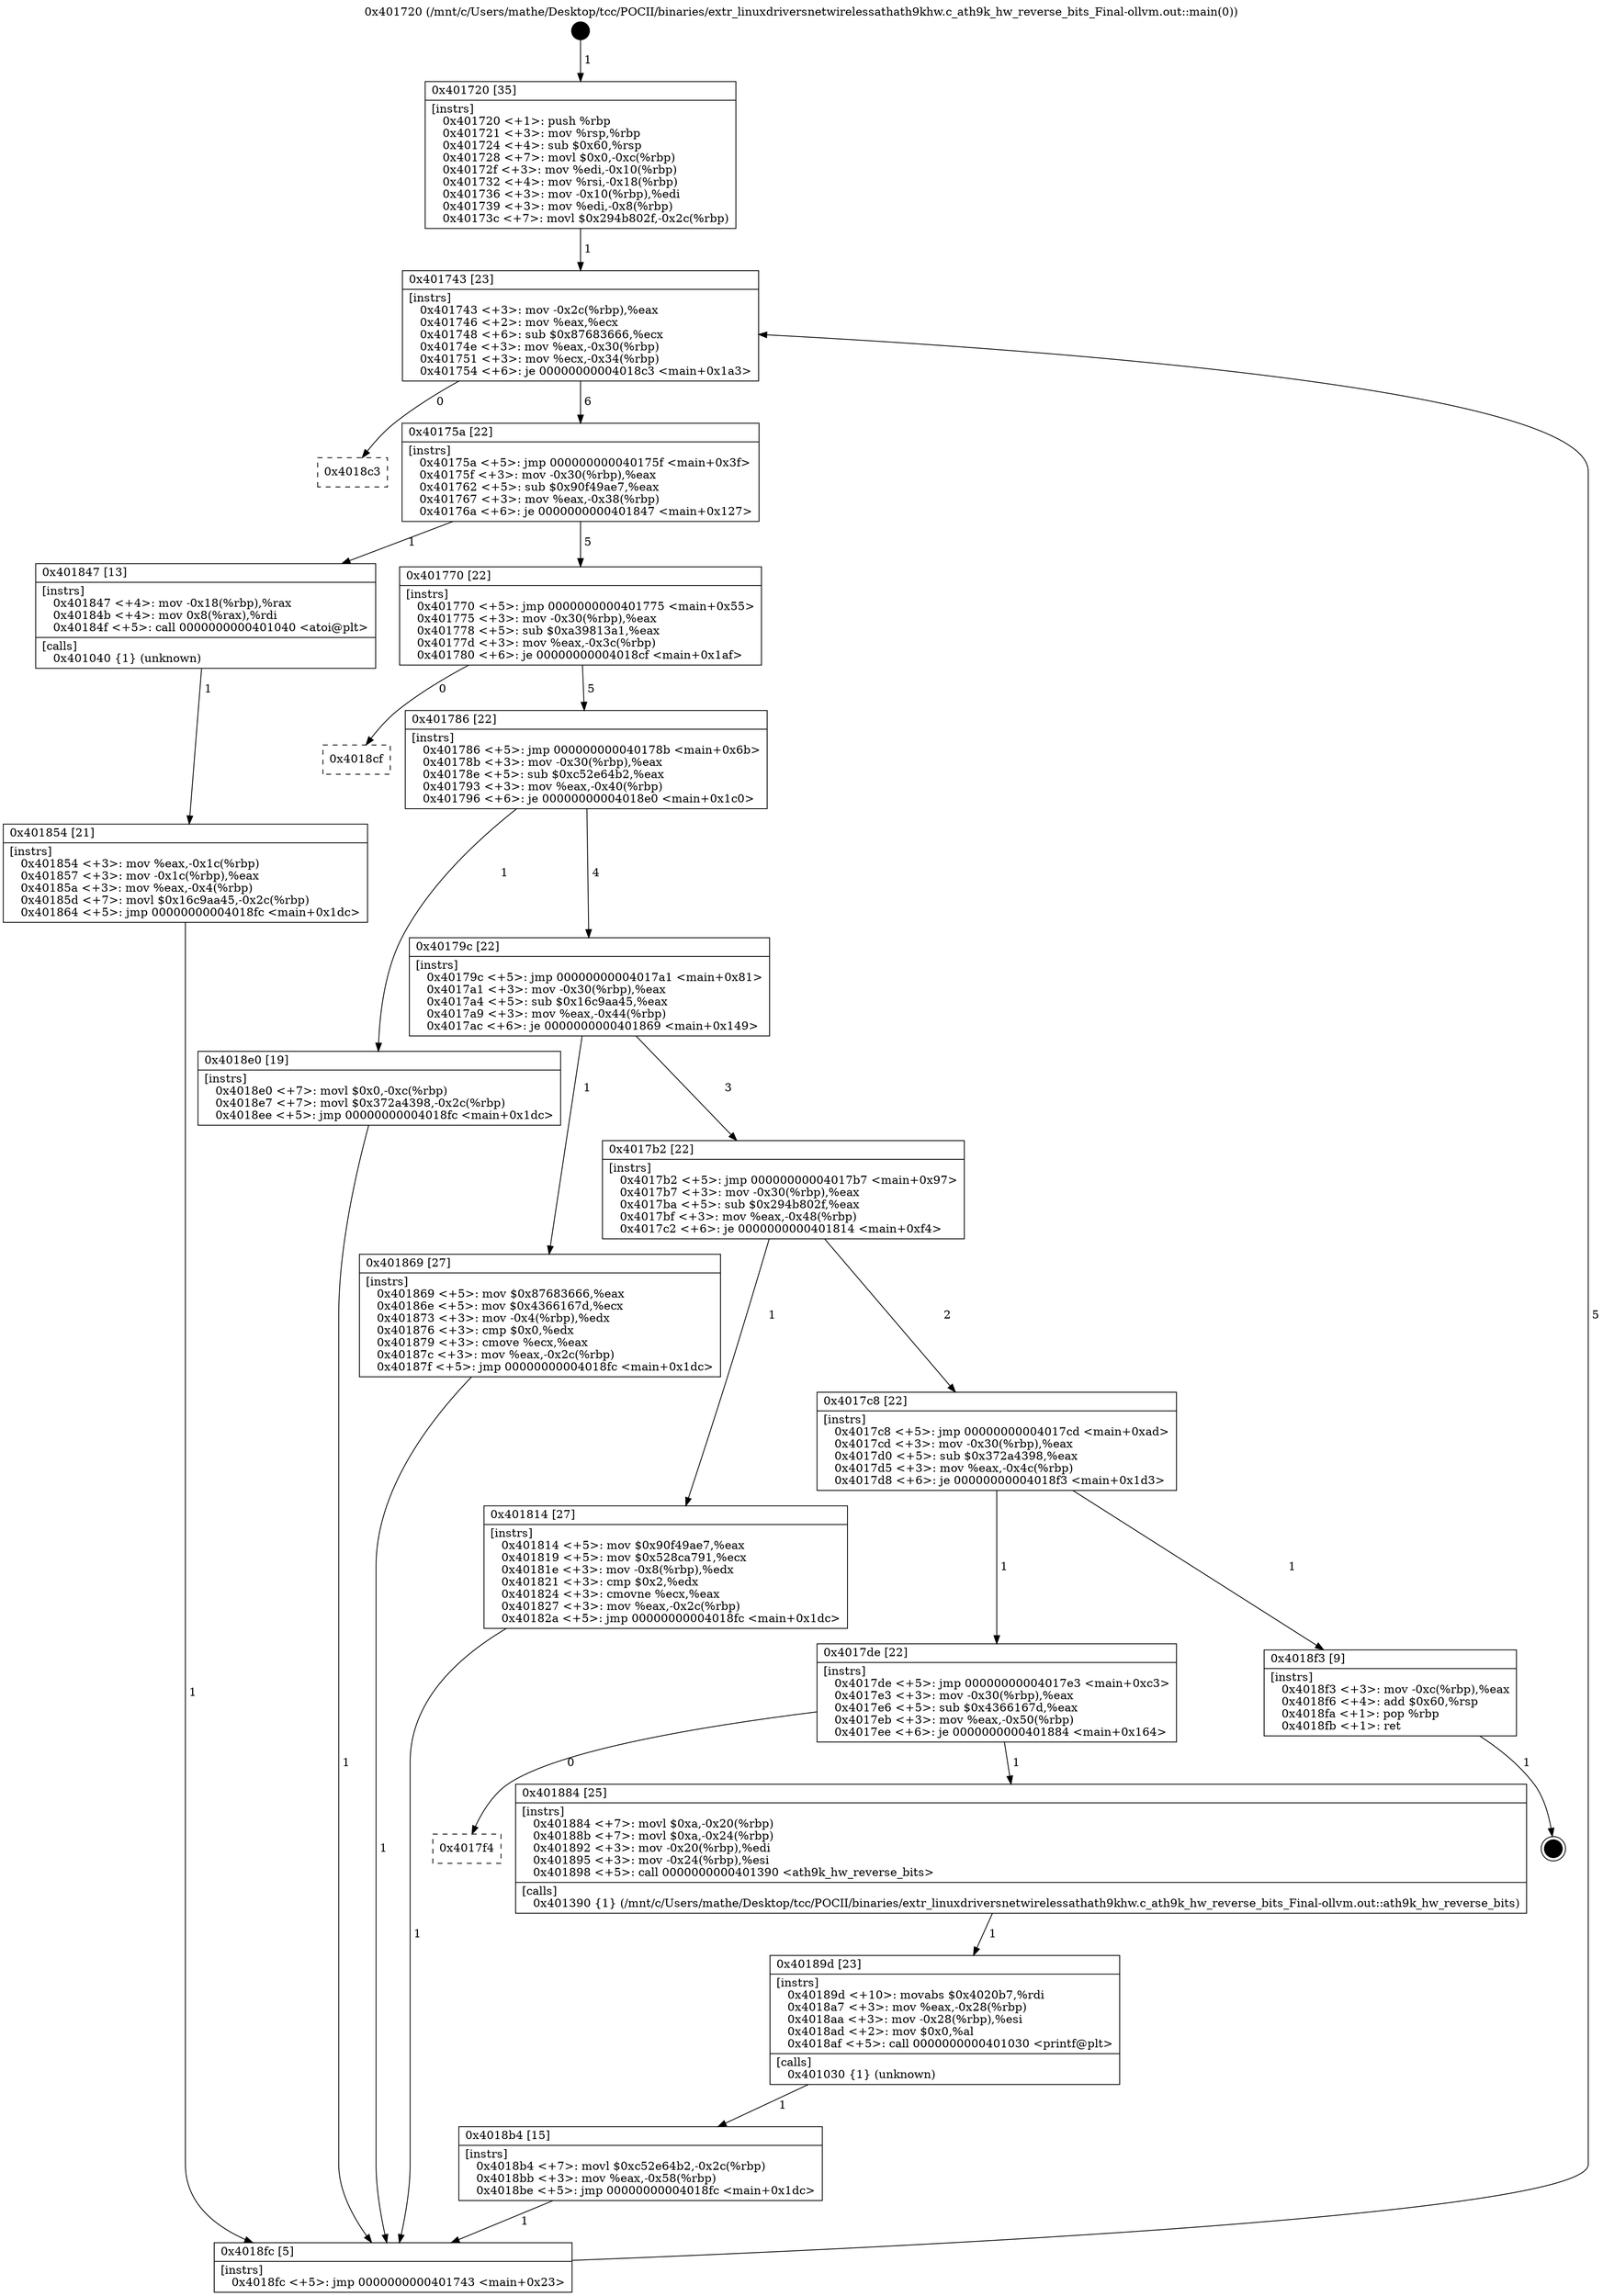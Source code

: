 digraph "0x401720" {
  label = "0x401720 (/mnt/c/Users/mathe/Desktop/tcc/POCII/binaries/extr_linuxdriversnetwirelessathath9khw.c_ath9k_hw_reverse_bits_Final-ollvm.out::main(0))"
  labelloc = "t"
  node[shape=record]

  Entry [label="",width=0.3,height=0.3,shape=circle,fillcolor=black,style=filled]
  "0x401743" [label="{
     0x401743 [23]\l
     | [instrs]\l
     &nbsp;&nbsp;0x401743 \<+3\>: mov -0x2c(%rbp),%eax\l
     &nbsp;&nbsp;0x401746 \<+2\>: mov %eax,%ecx\l
     &nbsp;&nbsp;0x401748 \<+6\>: sub $0x87683666,%ecx\l
     &nbsp;&nbsp;0x40174e \<+3\>: mov %eax,-0x30(%rbp)\l
     &nbsp;&nbsp;0x401751 \<+3\>: mov %ecx,-0x34(%rbp)\l
     &nbsp;&nbsp;0x401754 \<+6\>: je 00000000004018c3 \<main+0x1a3\>\l
  }"]
  "0x4018c3" [label="{
     0x4018c3\l
  }", style=dashed]
  "0x40175a" [label="{
     0x40175a [22]\l
     | [instrs]\l
     &nbsp;&nbsp;0x40175a \<+5\>: jmp 000000000040175f \<main+0x3f\>\l
     &nbsp;&nbsp;0x40175f \<+3\>: mov -0x30(%rbp),%eax\l
     &nbsp;&nbsp;0x401762 \<+5\>: sub $0x90f49ae7,%eax\l
     &nbsp;&nbsp;0x401767 \<+3\>: mov %eax,-0x38(%rbp)\l
     &nbsp;&nbsp;0x40176a \<+6\>: je 0000000000401847 \<main+0x127\>\l
  }"]
  Exit [label="",width=0.3,height=0.3,shape=circle,fillcolor=black,style=filled,peripheries=2]
  "0x401847" [label="{
     0x401847 [13]\l
     | [instrs]\l
     &nbsp;&nbsp;0x401847 \<+4\>: mov -0x18(%rbp),%rax\l
     &nbsp;&nbsp;0x40184b \<+4\>: mov 0x8(%rax),%rdi\l
     &nbsp;&nbsp;0x40184f \<+5\>: call 0000000000401040 \<atoi@plt\>\l
     | [calls]\l
     &nbsp;&nbsp;0x401040 \{1\} (unknown)\l
  }"]
  "0x401770" [label="{
     0x401770 [22]\l
     | [instrs]\l
     &nbsp;&nbsp;0x401770 \<+5\>: jmp 0000000000401775 \<main+0x55\>\l
     &nbsp;&nbsp;0x401775 \<+3\>: mov -0x30(%rbp),%eax\l
     &nbsp;&nbsp;0x401778 \<+5\>: sub $0xa39813a1,%eax\l
     &nbsp;&nbsp;0x40177d \<+3\>: mov %eax,-0x3c(%rbp)\l
     &nbsp;&nbsp;0x401780 \<+6\>: je 00000000004018cf \<main+0x1af\>\l
  }"]
  "0x4018b4" [label="{
     0x4018b4 [15]\l
     | [instrs]\l
     &nbsp;&nbsp;0x4018b4 \<+7\>: movl $0xc52e64b2,-0x2c(%rbp)\l
     &nbsp;&nbsp;0x4018bb \<+3\>: mov %eax,-0x58(%rbp)\l
     &nbsp;&nbsp;0x4018be \<+5\>: jmp 00000000004018fc \<main+0x1dc\>\l
  }"]
  "0x4018cf" [label="{
     0x4018cf\l
  }", style=dashed]
  "0x401786" [label="{
     0x401786 [22]\l
     | [instrs]\l
     &nbsp;&nbsp;0x401786 \<+5\>: jmp 000000000040178b \<main+0x6b\>\l
     &nbsp;&nbsp;0x40178b \<+3\>: mov -0x30(%rbp),%eax\l
     &nbsp;&nbsp;0x40178e \<+5\>: sub $0xc52e64b2,%eax\l
     &nbsp;&nbsp;0x401793 \<+3\>: mov %eax,-0x40(%rbp)\l
     &nbsp;&nbsp;0x401796 \<+6\>: je 00000000004018e0 \<main+0x1c0\>\l
  }"]
  "0x40189d" [label="{
     0x40189d [23]\l
     | [instrs]\l
     &nbsp;&nbsp;0x40189d \<+10\>: movabs $0x4020b7,%rdi\l
     &nbsp;&nbsp;0x4018a7 \<+3\>: mov %eax,-0x28(%rbp)\l
     &nbsp;&nbsp;0x4018aa \<+3\>: mov -0x28(%rbp),%esi\l
     &nbsp;&nbsp;0x4018ad \<+2\>: mov $0x0,%al\l
     &nbsp;&nbsp;0x4018af \<+5\>: call 0000000000401030 \<printf@plt\>\l
     | [calls]\l
     &nbsp;&nbsp;0x401030 \{1\} (unknown)\l
  }"]
  "0x4018e0" [label="{
     0x4018e0 [19]\l
     | [instrs]\l
     &nbsp;&nbsp;0x4018e0 \<+7\>: movl $0x0,-0xc(%rbp)\l
     &nbsp;&nbsp;0x4018e7 \<+7\>: movl $0x372a4398,-0x2c(%rbp)\l
     &nbsp;&nbsp;0x4018ee \<+5\>: jmp 00000000004018fc \<main+0x1dc\>\l
  }"]
  "0x40179c" [label="{
     0x40179c [22]\l
     | [instrs]\l
     &nbsp;&nbsp;0x40179c \<+5\>: jmp 00000000004017a1 \<main+0x81\>\l
     &nbsp;&nbsp;0x4017a1 \<+3\>: mov -0x30(%rbp),%eax\l
     &nbsp;&nbsp;0x4017a4 \<+5\>: sub $0x16c9aa45,%eax\l
     &nbsp;&nbsp;0x4017a9 \<+3\>: mov %eax,-0x44(%rbp)\l
     &nbsp;&nbsp;0x4017ac \<+6\>: je 0000000000401869 \<main+0x149\>\l
  }"]
  "0x4017f4" [label="{
     0x4017f4\l
  }", style=dashed]
  "0x401869" [label="{
     0x401869 [27]\l
     | [instrs]\l
     &nbsp;&nbsp;0x401869 \<+5\>: mov $0x87683666,%eax\l
     &nbsp;&nbsp;0x40186e \<+5\>: mov $0x4366167d,%ecx\l
     &nbsp;&nbsp;0x401873 \<+3\>: mov -0x4(%rbp),%edx\l
     &nbsp;&nbsp;0x401876 \<+3\>: cmp $0x0,%edx\l
     &nbsp;&nbsp;0x401879 \<+3\>: cmove %ecx,%eax\l
     &nbsp;&nbsp;0x40187c \<+3\>: mov %eax,-0x2c(%rbp)\l
     &nbsp;&nbsp;0x40187f \<+5\>: jmp 00000000004018fc \<main+0x1dc\>\l
  }"]
  "0x4017b2" [label="{
     0x4017b2 [22]\l
     | [instrs]\l
     &nbsp;&nbsp;0x4017b2 \<+5\>: jmp 00000000004017b7 \<main+0x97\>\l
     &nbsp;&nbsp;0x4017b7 \<+3\>: mov -0x30(%rbp),%eax\l
     &nbsp;&nbsp;0x4017ba \<+5\>: sub $0x294b802f,%eax\l
     &nbsp;&nbsp;0x4017bf \<+3\>: mov %eax,-0x48(%rbp)\l
     &nbsp;&nbsp;0x4017c2 \<+6\>: je 0000000000401814 \<main+0xf4\>\l
  }"]
  "0x401884" [label="{
     0x401884 [25]\l
     | [instrs]\l
     &nbsp;&nbsp;0x401884 \<+7\>: movl $0xa,-0x20(%rbp)\l
     &nbsp;&nbsp;0x40188b \<+7\>: movl $0xa,-0x24(%rbp)\l
     &nbsp;&nbsp;0x401892 \<+3\>: mov -0x20(%rbp),%edi\l
     &nbsp;&nbsp;0x401895 \<+3\>: mov -0x24(%rbp),%esi\l
     &nbsp;&nbsp;0x401898 \<+5\>: call 0000000000401390 \<ath9k_hw_reverse_bits\>\l
     | [calls]\l
     &nbsp;&nbsp;0x401390 \{1\} (/mnt/c/Users/mathe/Desktop/tcc/POCII/binaries/extr_linuxdriversnetwirelessathath9khw.c_ath9k_hw_reverse_bits_Final-ollvm.out::ath9k_hw_reverse_bits)\l
  }"]
  "0x401814" [label="{
     0x401814 [27]\l
     | [instrs]\l
     &nbsp;&nbsp;0x401814 \<+5\>: mov $0x90f49ae7,%eax\l
     &nbsp;&nbsp;0x401819 \<+5\>: mov $0x528ca791,%ecx\l
     &nbsp;&nbsp;0x40181e \<+3\>: mov -0x8(%rbp),%edx\l
     &nbsp;&nbsp;0x401821 \<+3\>: cmp $0x2,%edx\l
     &nbsp;&nbsp;0x401824 \<+3\>: cmovne %ecx,%eax\l
     &nbsp;&nbsp;0x401827 \<+3\>: mov %eax,-0x2c(%rbp)\l
     &nbsp;&nbsp;0x40182a \<+5\>: jmp 00000000004018fc \<main+0x1dc\>\l
  }"]
  "0x4017c8" [label="{
     0x4017c8 [22]\l
     | [instrs]\l
     &nbsp;&nbsp;0x4017c8 \<+5\>: jmp 00000000004017cd \<main+0xad\>\l
     &nbsp;&nbsp;0x4017cd \<+3\>: mov -0x30(%rbp),%eax\l
     &nbsp;&nbsp;0x4017d0 \<+5\>: sub $0x372a4398,%eax\l
     &nbsp;&nbsp;0x4017d5 \<+3\>: mov %eax,-0x4c(%rbp)\l
     &nbsp;&nbsp;0x4017d8 \<+6\>: je 00000000004018f3 \<main+0x1d3\>\l
  }"]
  "0x4018fc" [label="{
     0x4018fc [5]\l
     | [instrs]\l
     &nbsp;&nbsp;0x4018fc \<+5\>: jmp 0000000000401743 \<main+0x23\>\l
  }"]
  "0x401720" [label="{
     0x401720 [35]\l
     | [instrs]\l
     &nbsp;&nbsp;0x401720 \<+1\>: push %rbp\l
     &nbsp;&nbsp;0x401721 \<+3\>: mov %rsp,%rbp\l
     &nbsp;&nbsp;0x401724 \<+4\>: sub $0x60,%rsp\l
     &nbsp;&nbsp;0x401728 \<+7\>: movl $0x0,-0xc(%rbp)\l
     &nbsp;&nbsp;0x40172f \<+3\>: mov %edi,-0x10(%rbp)\l
     &nbsp;&nbsp;0x401732 \<+4\>: mov %rsi,-0x18(%rbp)\l
     &nbsp;&nbsp;0x401736 \<+3\>: mov -0x10(%rbp),%edi\l
     &nbsp;&nbsp;0x401739 \<+3\>: mov %edi,-0x8(%rbp)\l
     &nbsp;&nbsp;0x40173c \<+7\>: movl $0x294b802f,-0x2c(%rbp)\l
  }"]
  "0x401854" [label="{
     0x401854 [21]\l
     | [instrs]\l
     &nbsp;&nbsp;0x401854 \<+3\>: mov %eax,-0x1c(%rbp)\l
     &nbsp;&nbsp;0x401857 \<+3\>: mov -0x1c(%rbp),%eax\l
     &nbsp;&nbsp;0x40185a \<+3\>: mov %eax,-0x4(%rbp)\l
     &nbsp;&nbsp;0x40185d \<+7\>: movl $0x16c9aa45,-0x2c(%rbp)\l
     &nbsp;&nbsp;0x401864 \<+5\>: jmp 00000000004018fc \<main+0x1dc\>\l
  }"]
  "0x4017de" [label="{
     0x4017de [22]\l
     | [instrs]\l
     &nbsp;&nbsp;0x4017de \<+5\>: jmp 00000000004017e3 \<main+0xc3\>\l
     &nbsp;&nbsp;0x4017e3 \<+3\>: mov -0x30(%rbp),%eax\l
     &nbsp;&nbsp;0x4017e6 \<+5\>: sub $0x4366167d,%eax\l
     &nbsp;&nbsp;0x4017eb \<+3\>: mov %eax,-0x50(%rbp)\l
     &nbsp;&nbsp;0x4017ee \<+6\>: je 0000000000401884 \<main+0x164\>\l
  }"]
  "0x4018f3" [label="{
     0x4018f3 [9]\l
     | [instrs]\l
     &nbsp;&nbsp;0x4018f3 \<+3\>: mov -0xc(%rbp),%eax\l
     &nbsp;&nbsp;0x4018f6 \<+4\>: add $0x60,%rsp\l
     &nbsp;&nbsp;0x4018fa \<+1\>: pop %rbp\l
     &nbsp;&nbsp;0x4018fb \<+1\>: ret\l
  }"]
  Entry -> "0x401720" [label=" 1"]
  "0x401743" -> "0x4018c3" [label=" 0"]
  "0x401743" -> "0x40175a" [label=" 6"]
  "0x4018f3" -> Exit [label=" 1"]
  "0x40175a" -> "0x401847" [label=" 1"]
  "0x40175a" -> "0x401770" [label=" 5"]
  "0x4018e0" -> "0x4018fc" [label=" 1"]
  "0x401770" -> "0x4018cf" [label=" 0"]
  "0x401770" -> "0x401786" [label=" 5"]
  "0x4018b4" -> "0x4018fc" [label=" 1"]
  "0x401786" -> "0x4018e0" [label=" 1"]
  "0x401786" -> "0x40179c" [label=" 4"]
  "0x40189d" -> "0x4018b4" [label=" 1"]
  "0x40179c" -> "0x401869" [label=" 1"]
  "0x40179c" -> "0x4017b2" [label=" 3"]
  "0x401884" -> "0x40189d" [label=" 1"]
  "0x4017b2" -> "0x401814" [label=" 1"]
  "0x4017b2" -> "0x4017c8" [label=" 2"]
  "0x401814" -> "0x4018fc" [label=" 1"]
  "0x401720" -> "0x401743" [label=" 1"]
  "0x4018fc" -> "0x401743" [label=" 5"]
  "0x401847" -> "0x401854" [label=" 1"]
  "0x401854" -> "0x4018fc" [label=" 1"]
  "0x401869" -> "0x4018fc" [label=" 1"]
  "0x4017de" -> "0x4017f4" [label=" 0"]
  "0x4017c8" -> "0x4018f3" [label=" 1"]
  "0x4017c8" -> "0x4017de" [label=" 1"]
  "0x4017de" -> "0x401884" [label=" 1"]
}
